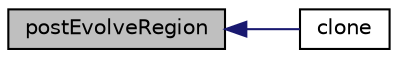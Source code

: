 digraph "postEvolveRegion"
{
  bgcolor="transparent";
  edge [fontname="Helvetica",fontsize="10",labelfontname="Helvetica",labelfontsize="10"];
  node [fontname="Helvetica",fontsize="10",shape=record];
  rankdir="LR";
  Node627 [label="postEvolveRegion",height=0.2,width=0.4,color="black", fillcolor="grey75", style="filled", fontcolor="black"];
  Node627 -> Node628 [dir="back",color="midnightblue",fontsize="10",style="solid",fontname="Helvetica"];
  Node628 [label="clone",height=0.2,width=0.4,color="black",URL="$a30081.html#a075060f5464811fb0bed4fa84acde793",tooltip="Construct and return a clone. "];
}
